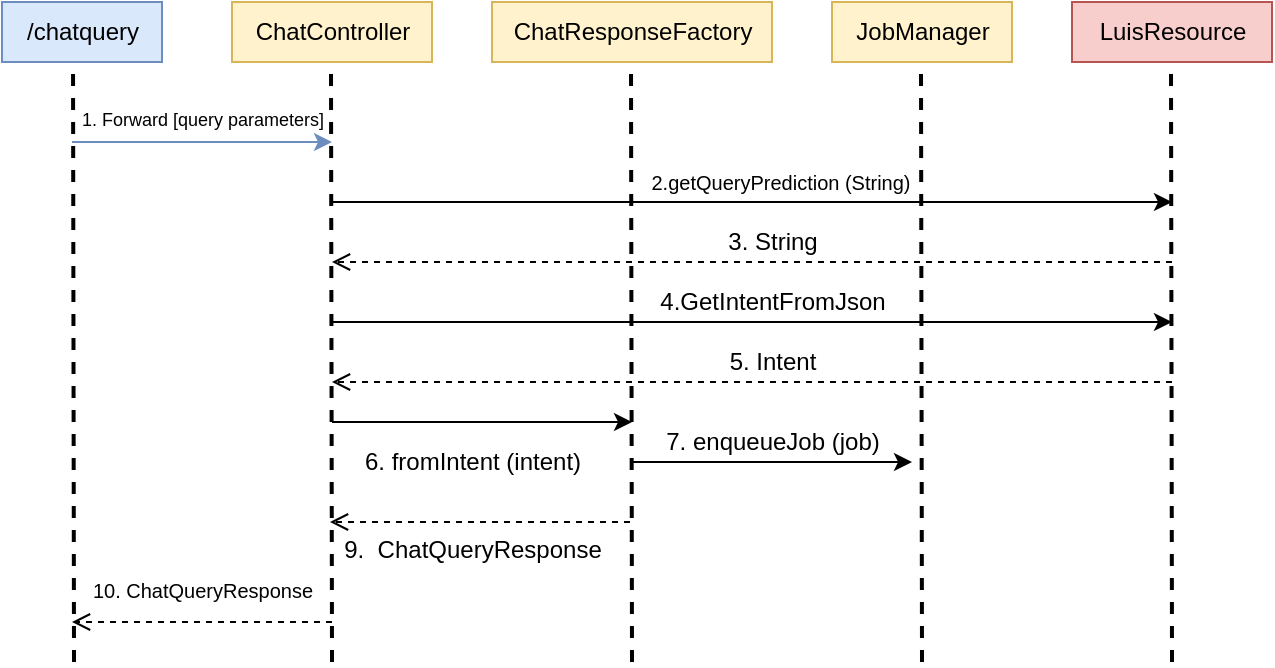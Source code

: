 <mxfile version="13.1.3" type="device"><diagram id="qH1ncW4qxQB80pAKOU6x" name="Page-1"><mxGraphModel dx="684" dy="485" grid="1" gridSize="10" guides="1" tooltips="1" connect="1" arrows="1" fold="1" page="1" pageScale="1" pageWidth="1169" pageHeight="827" math="0" shadow="0"><root><mxCell id="0"/><mxCell id="1" parent="0"/><mxCell id="A9rRcY2bIc9Sqizkct3m-1" value="/chatquery" style="text;html=1;align=center;verticalAlign=middle;resizable=0;points=[];autosize=1;fillColor=#dae8fc;strokeColor=#6c8ebf;spacing=4;" vertex="1" parent="1"><mxGeometry x="165" y="130" width="80" height="30" as="geometry"/></mxCell><mxCell id="A9rRcY2bIc9Sqizkct3m-2" value="" style="endArrow=none;dashed=1;html=1;entryX=0.444;entryY=1.105;entryDx=0;entryDy=0;entryPerimeter=0;fillColor=#dae8fc;strokeColor=#000000;strokeWidth=2;" edge="1" parent="1" target="A9rRcY2bIc9Sqizkct3m-1"><mxGeometry width="50" height="50" relative="1" as="geometry"><mxPoint x="201" y="460" as="sourcePoint"/><mxPoint x="480" y="350" as="targetPoint"/></mxGeometry></mxCell><mxCell id="A9rRcY2bIc9Sqizkct3m-3" value="" style="endArrow=classic;html=1;fillColor=#dae8fc;strokeColor=#6c8ebf;" edge="1" parent="1"><mxGeometry width="50" height="50" relative="1" as="geometry"><mxPoint x="200" y="200" as="sourcePoint"/><mxPoint x="330" y="200" as="targetPoint"/></mxGeometry></mxCell><mxCell id="A9rRcY2bIc9Sqizkct3m-4" value="LuisResource" style="text;html=1;align=center;verticalAlign=middle;resizable=0;points=[];autosize=1;fillColor=#f8cecc;strokeColor=#b85450;spacing=3;" vertex="1" parent="1"><mxGeometry x="700" y="130" width="100" height="30" as="geometry"/></mxCell><mxCell id="A9rRcY2bIc9Sqizkct3m-6" value="JobManager" style="text;html=1;align=center;verticalAlign=middle;resizable=0;points=[];autosize=1;fillColor=#fff2cc;strokeColor=#d6b656;spacing=4;" vertex="1" parent="1"><mxGeometry x="580" y="130" width="90" height="30" as="geometry"/></mxCell><mxCell id="A9rRcY2bIc9Sqizkct3m-7" value="ChatController" style="text;html=1;align=center;verticalAlign=middle;resizable=0;points=[];autosize=1;fillColor=#fff2cc;strokeColor=#d6b656;spacing=4;" vertex="1" parent="1"><mxGeometry x="280" y="130" width="100" height="30" as="geometry"/></mxCell><mxCell id="A9rRcY2bIc9Sqizkct3m-8" value="ChatResponseFactory" style="text;html=1;align=center;verticalAlign=middle;resizable=0;points=[];autosize=1;fillColor=#fff2cc;strokeColor=#d6b656;spacing=4;" vertex="1" parent="1"><mxGeometry x="410" y="130" width="140" height="30" as="geometry"/></mxCell><mxCell id="A9rRcY2bIc9Sqizkct3m-9" value="" style="endArrow=classic;html=1;fillColor=#dae8fc;strokeColor=#000000;" edge="1" parent="1"><mxGeometry width="50" height="50" relative="1" as="geometry"><mxPoint x="330" y="230" as="sourcePoint"/><mxPoint x="750" y="230" as="targetPoint"/></mxGeometry></mxCell><mxCell id="A9rRcY2bIc9Sqizkct3m-10" value="" style="endArrow=classic;html=1;fillColor=#dae8fc;strokeColor=#000000;" edge="1" parent="1"><mxGeometry width="50" height="50" relative="1" as="geometry"><mxPoint x="330" y="340" as="sourcePoint"/><mxPoint x="480" y="340" as="targetPoint"/></mxGeometry></mxCell><mxCell id="A9rRcY2bIc9Sqizkct3m-11" value="" style="endArrow=open;html=1;fillColor=#dae8fc;strokeColor=#000000;dashed=1;endFill=0;startSize=20;endSize=7;jumpSize=18;jumpStyle=none;rounded=0;strokeWidth=1;" edge="1" parent="1"><mxGeometry width="50" height="50" relative="1" as="geometry"><mxPoint x="750" y="260" as="sourcePoint"/><mxPoint x="330" y="260" as="targetPoint"/></mxGeometry></mxCell><mxCell id="A9rRcY2bIc9Sqizkct3m-12" value="" style="endArrow=classic;html=1;fillColor=#dae8fc;strokeColor=#000000;" edge="1" parent="1"><mxGeometry width="50" height="50" relative="1" as="geometry"><mxPoint x="480" y="360" as="sourcePoint"/><mxPoint x="620" y="360" as="targetPoint"/></mxGeometry></mxCell><mxCell id="A9rRcY2bIc9Sqizkct3m-15" value="" style="endArrow=none;dashed=1;html=1;entryX=0.444;entryY=1.105;entryDx=0;entryDy=0;entryPerimeter=0;fillColor=#dae8fc;strokeColor=#000000;strokeWidth=2;" edge="1" parent="1"><mxGeometry width="50" height="50" relative="1" as="geometry"><mxPoint x="330" y="460" as="sourcePoint"/><mxPoint x="329.5" y="161" as="targetPoint"/></mxGeometry></mxCell><mxCell id="A9rRcY2bIc9Sqizkct3m-16" value="" style="endArrow=none;dashed=1;html=1;entryX=0.444;entryY=1.105;entryDx=0;entryDy=0;entryPerimeter=0;fillColor=#dae8fc;strokeColor=#000000;strokeWidth=2;" edge="1" parent="1"><mxGeometry width="50" height="50" relative="1" as="geometry"><mxPoint x="480" y="460" as="sourcePoint"/><mxPoint x="479.5" y="160" as="targetPoint"/></mxGeometry></mxCell><mxCell id="A9rRcY2bIc9Sqizkct3m-17" value="" style="endArrow=none;dashed=1;html=1;entryX=0.444;entryY=1.105;entryDx=0;entryDy=0;entryPerimeter=0;fillColor=#dae8fc;strokeColor=#000000;strokeWidth=2;" edge="1" parent="1"><mxGeometry width="50" height="50" relative="1" as="geometry"><mxPoint x="625" y="460" as="sourcePoint"/><mxPoint x="624.5" y="160" as="targetPoint"/></mxGeometry></mxCell><mxCell id="A9rRcY2bIc9Sqizkct3m-18" value="" style="endArrow=none;dashed=1;html=1;entryX=0.444;entryY=1.105;entryDx=0;entryDy=0;entryPerimeter=0;fillColor=#dae8fc;strokeColor=#000000;strokeWidth=2;" edge="1" parent="1"><mxGeometry width="50" height="50" relative="1" as="geometry"><mxPoint x="750" y="460" as="sourcePoint"/><mxPoint x="749.5" y="160" as="targetPoint"/></mxGeometry></mxCell><mxCell id="A9rRcY2bIc9Sqizkct3m-22" value="" style="endArrow=open;html=1;fillColor=#dae8fc;strokeColor=#000000;dashed=1;endFill=0;startSize=20;endSize=7;jumpSize=18;jumpStyle=none;rounded=0;strokeWidth=1;" edge="1" parent="1"><mxGeometry width="50" height="50" relative="1" as="geometry"><mxPoint x="479" y="390" as="sourcePoint"/><mxPoint x="329" y="390" as="targetPoint"/></mxGeometry></mxCell><mxCell id="A9rRcY2bIc9Sqizkct3m-23" value="" style="endArrow=open;html=1;fillColor=#dae8fc;strokeColor=#000000;dashed=1;endFill=0;startSize=20;endSize=7;jumpSize=18;jumpStyle=none;rounded=0;strokeWidth=1;" edge="1" parent="1"><mxGeometry width="50" height="50" relative="1" as="geometry"><mxPoint x="330" y="440" as="sourcePoint"/><mxPoint x="200" y="440" as="targetPoint"/><Array as="points"><mxPoint x="270" y="440"/></Array></mxGeometry></mxCell><mxCell id="A9rRcY2bIc9Sqizkct3m-24" value="&lt;font style=&quot;font-size: 9px&quot;&gt;1. Forward [query parameters]&lt;/font&gt;" style="text;html=1;align=center;verticalAlign=middle;resizable=0;points=[];autosize=1;" vertex="1" parent="1"><mxGeometry x="195" y="178" width="140" height="20" as="geometry"/></mxCell><mxCell id="A9rRcY2bIc9Sqizkct3m-25" value="&lt;font style=&quot;font-size: 10px&quot;&gt;2.getQueryPrediction (String)&lt;/font&gt;" style="text;html=1;align=center;verticalAlign=middle;resizable=0;points=[];autosize=1;" vertex="1" parent="1"><mxGeometry x="479" y="210" width="150" height="20" as="geometry"/></mxCell><mxCell id="A9rRcY2bIc9Sqizkct3m-26" value="3. String" style="text;html=1;align=center;verticalAlign=middle;resizable=0;points=[];autosize=1;" vertex="1" parent="1"><mxGeometry x="520" y="240" width="60" height="20" as="geometry"/></mxCell><mxCell id="A9rRcY2bIc9Sqizkct3m-27" value="4.GetIntentFromJson" style="text;html=1;align=center;verticalAlign=middle;resizable=0;points=[];autosize=1;" vertex="1" parent="1"><mxGeometry x="485" y="270" width="130" height="20" as="geometry"/></mxCell><mxCell id="A9rRcY2bIc9Sqizkct3m-28" value="7. enqueueJob (job)" style="text;html=1;align=center;verticalAlign=middle;resizable=0;points=[];autosize=1;" vertex="1" parent="1"><mxGeometry x="490" y="340" width="120" height="20" as="geometry"/></mxCell><mxCell id="A9rRcY2bIc9Sqizkct3m-30" value="6. fromIntent (intent)" style="text;html=1;align=center;verticalAlign=middle;resizable=0;points=[];autosize=1;" vertex="1" parent="1"><mxGeometry x="340" y="350" width="120" height="20" as="geometry"/></mxCell><mxCell id="A9rRcY2bIc9Sqizkct3m-31" value="9.&amp;nbsp; ChatQueryResponse" style="text;html=1;align=center;verticalAlign=middle;resizable=0;points=[];autosize=1;" vertex="1" parent="1"><mxGeometry x="330" y="394" width="140" height="20" as="geometry"/></mxCell><mxCell id="A9rRcY2bIc9Sqizkct3m-35" value="" style="endArrow=classic;html=1;fillColor=#dae8fc;strokeColor=#000000;" edge="1" parent="1"><mxGeometry width="50" height="50" relative="1" as="geometry"><mxPoint x="330" y="290" as="sourcePoint"/><mxPoint x="750" y="290" as="targetPoint"/></mxGeometry></mxCell><mxCell id="A9rRcY2bIc9Sqizkct3m-36" value="" style="endArrow=open;html=1;fillColor=#dae8fc;strokeColor=#000000;dashed=1;endFill=0;startSize=20;endSize=7;jumpSize=18;jumpStyle=none;rounded=0;strokeWidth=1;" edge="1" parent="1"><mxGeometry width="50" height="50" relative="1" as="geometry"><mxPoint x="750" y="320" as="sourcePoint"/><mxPoint x="330" y="320" as="targetPoint"/></mxGeometry></mxCell><mxCell id="A9rRcY2bIc9Sqizkct3m-37" value="5. Intent" style="text;html=1;align=center;verticalAlign=middle;resizable=0;points=[];autosize=1;" vertex="1" parent="1"><mxGeometry x="520" y="300" width="60" height="20" as="geometry"/></mxCell><mxCell id="A9rRcY2bIc9Sqizkct3m-39" value="&lt;font style=&quot;font-size: 10px&quot;&gt;10. ChatQueryResponse&lt;/font&gt;" style="text;html=1;align=center;verticalAlign=middle;resizable=0;points=[];autosize=1;" vertex="1" parent="1"><mxGeometry x="200" y="414" width="130" height="20" as="geometry"/></mxCell></root></mxGraphModel></diagram></mxfile>